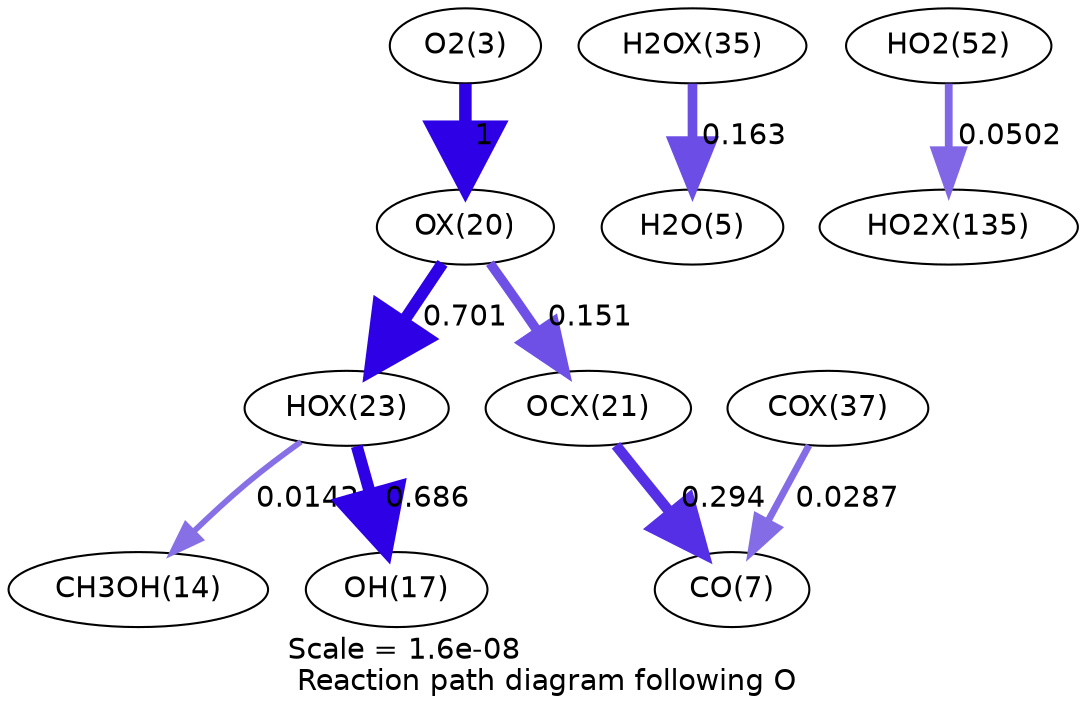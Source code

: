 digraph reaction_paths {
center=1;
s5 -> s54[fontname="Helvetica", penwidth=6, arrowsize=3, color="0.7, 1.5, 0.9"
, label=" 1"];
s54 -> s57[fontname="Helvetica", penwidth=5.73, arrowsize=2.87, color="0.7, 1.2, 0.9"
, label=" 0.701"];
s54 -> s55[fontname="Helvetica", penwidth=4.57, arrowsize=2.29, color="0.7, 0.651, 0.9"
, label=" 0.151"];
s57 -> s16[fontname="Helvetica", penwidth=2.79, arrowsize=1.39, color="0.7, 0.514, 0.9"
, label=" 0.0142"];
s57 -> s19[fontname="Helvetica", penwidth=5.72, arrowsize=2.86, color="0.7, 1.19, 0.9"
, label=" 0.686"];
s64 -> s7[fontname="Helvetica", penwidth=4.63, arrowsize=2.31, color="0.7, 0.663, 0.9"
, label=" 0.163"];
s21 -> s79[fontname="Helvetica", penwidth=3.74, arrowsize=1.87, color="0.7, 0.55, 0.9"
, label=" 0.0502"];
s55 -> s9[fontname="Helvetica", penwidth=5.08, arrowsize=2.54, color="0.7, 0.794, 0.9"
, label=" 0.294"];
s66 -> s9[fontname="Helvetica", penwidth=3.32, arrowsize=1.66, color="0.7, 0.529, 0.9"
, label=" 0.0287"];
s5 [ fontname="Helvetica", label="O2(3)"];
s7 [ fontname="Helvetica", label="H2O(5)"];
s9 [ fontname="Helvetica", label="CO(7)"];
s16 [ fontname="Helvetica", label="CH3OH(14)"];
s19 [ fontname="Helvetica", label="OH(17)"];
s21 [ fontname="Helvetica", label="HO2(52)"];
s54 [ fontname="Helvetica", label="OX(20)"];
s55 [ fontname="Helvetica", label="OCX(21)"];
s57 [ fontname="Helvetica", label="HOX(23)"];
s64 [ fontname="Helvetica", label="H2OX(35)"];
s66 [ fontname="Helvetica", label="COX(37)"];
s79 [ fontname="Helvetica", label="HO2X(135)"];
 label = "Scale = 1.6e-08\l Reaction path diagram following O";
 fontname = "Helvetica";
}
